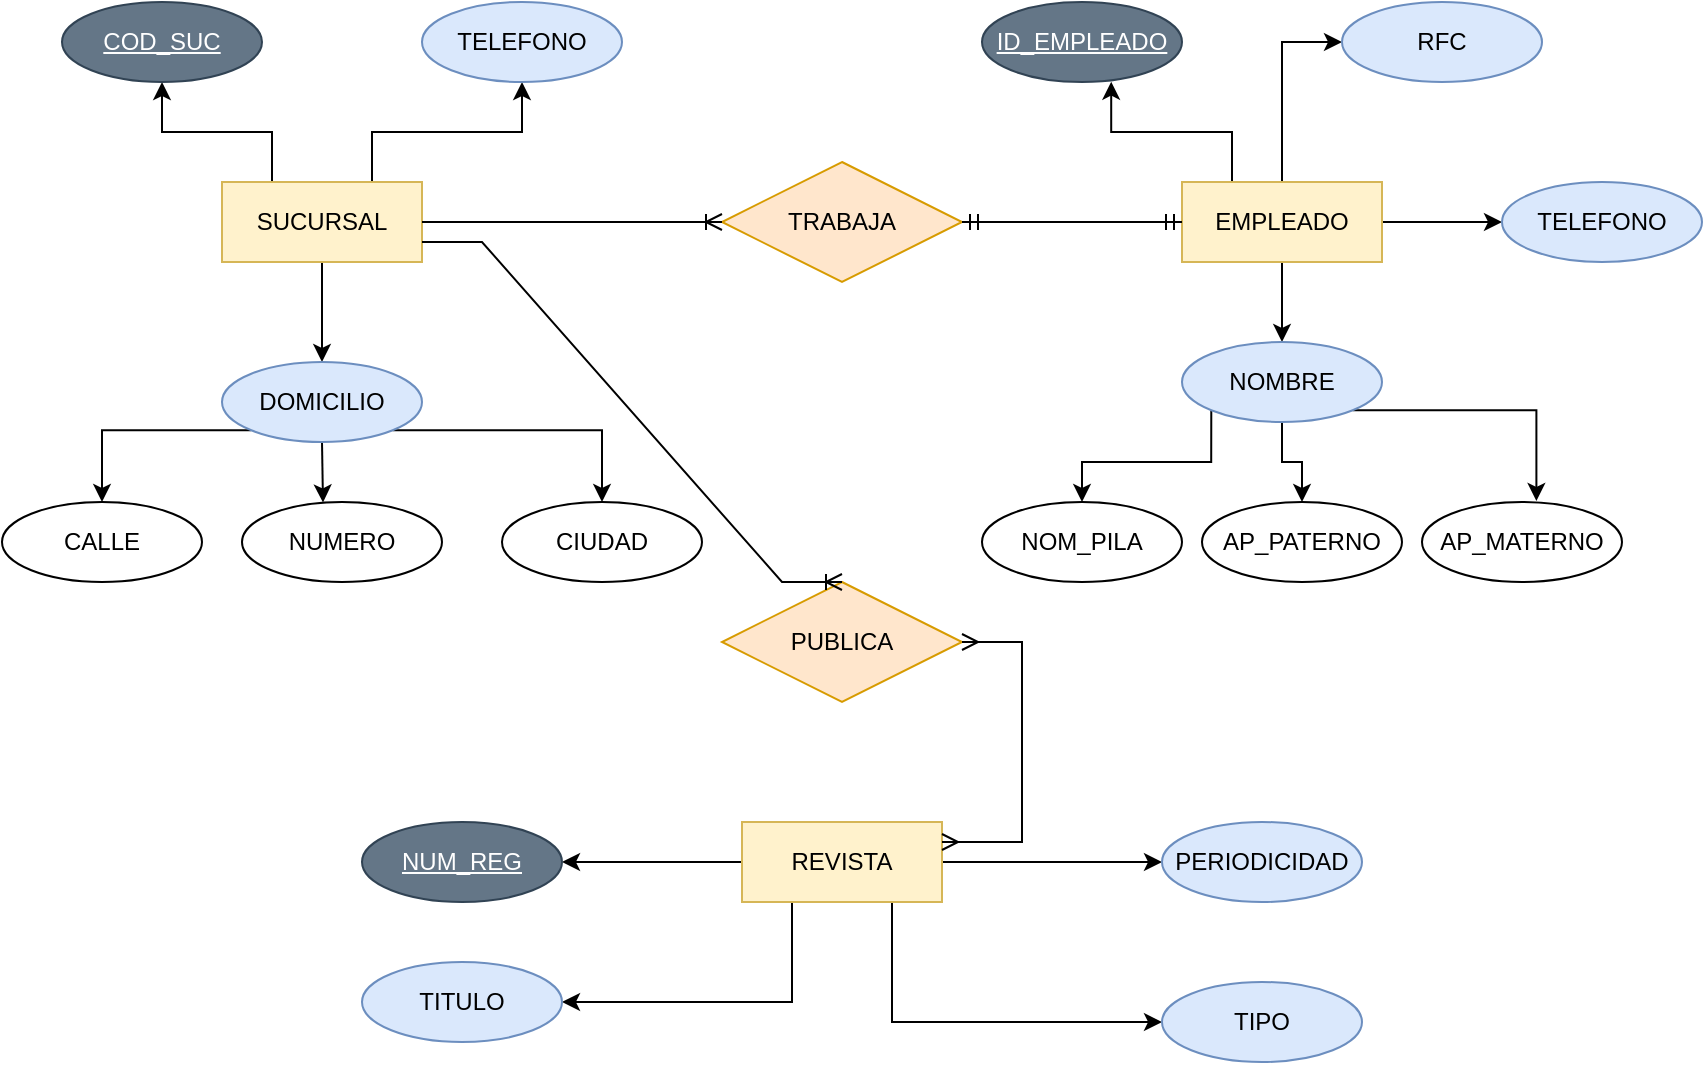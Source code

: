 <mxfile version="20.5.3" type="github">
  <diagram id="IcM1o4SqzcIltdS7G6mZ" name="Página-1">
    <mxGraphModel dx="924" dy="543" grid="1" gridSize="10" guides="1" tooltips="1" connect="1" arrows="1" fold="1" page="1" pageScale="1" pageWidth="827" pageHeight="1169" math="0" shadow="0">
      <root>
        <mxCell id="0" />
        <mxCell id="1" parent="0" />
        <mxCell id="lECHeXkg4zSk70x9dJNj-9" style="edgeStyle=orthogonalEdgeStyle;rounded=0;orthogonalLoop=1;jettySize=auto;html=1;exitX=0.25;exitY=0;exitDx=0;exitDy=0;entryX=0.5;entryY=1;entryDx=0;entryDy=0;" edge="1" parent="1" source="lECHeXkg4zSk70x9dJNj-1" target="lECHeXkg4zSk70x9dJNj-2">
          <mxGeometry relative="1" as="geometry" />
        </mxCell>
        <mxCell id="lECHeXkg4zSk70x9dJNj-10" style="edgeStyle=orthogonalEdgeStyle;rounded=0;orthogonalLoop=1;jettySize=auto;html=1;exitX=0.75;exitY=0;exitDx=0;exitDy=0;entryX=0.5;entryY=1;entryDx=0;entryDy=0;" edge="1" parent="1" source="lECHeXkg4zSk70x9dJNj-1" target="lECHeXkg4zSk70x9dJNj-5">
          <mxGeometry relative="1" as="geometry" />
        </mxCell>
        <mxCell id="lECHeXkg4zSk70x9dJNj-11" style="edgeStyle=orthogonalEdgeStyle;rounded=0;orthogonalLoop=1;jettySize=auto;html=1;exitX=0.5;exitY=1;exitDx=0;exitDy=0;entryX=0.5;entryY=0;entryDx=0;entryDy=0;" edge="1" parent="1" source="lECHeXkg4zSk70x9dJNj-1" target="lECHeXkg4zSk70x9dJNj-4">
          <mxGeometry relative="1" as="geometry" />
        </mxCell>
        <mxCell id="lECHeXkg4zSk70x9dJNj-1" value="SUCURSAL" style="whiteSpace=wrap;html=1;align=center;fillColor=#fff2cc;strokeColor=#d6b656;" vertex="1" parent="1">
          <mxGeometry x="120" y="120" width="100" height="40" as="geometry" />
        </mxCell>
        <mxCell id="lECHeXkg4zSk70x9dJNj-2" value="COD_SUC" style="ellipse;whiteSpace=wrap;html=1;align=center;fontStyle=4;fillColor=#647687;fontColor=#ffffff;strokeColor=#314354;" vertex="1" parent="1">
          <mxGeometry x="40" y="30" width="100" height="40" as="geometry" />
        </mxCell>
        <mxCell id="lECHeXkg4zSk70x9dJNj-12" style="edgeStyle=orthogonalEdgeStyle;rounded=0;orthogonalLoop=1;jettySize=auto;html=1;exitX=0;exitY=1;exitDx=0;exitDy=0;entryX=0.5;entryY=0;entryDx=0;entryDy=0;" edge="1" parent="1" source="lECHeXkg4zSk70x9dJNj-4" target="lECHeXkg4zSk70x9dJNj-6">
          <mxGeometry relative="1" as="geometry" />
        </mxCell>
        <mxCell id="lECHeXkg4zSk70x9dJNj-13" style="edgeStyle=orthogonalEdgeStyle;rounded=0;orthogonalLoop=1;jettySize=auto;html=1;exitX=0.5;exitY=1;exitDx=0;exitDy=0;entryX=0.405;entryY=0.006;entryDx=0;entryDy=0;entryPerimeter=0;" edge="1" parent="1" source="lECHeXkg4zSk70x9dJNj-4" target="lECHeXkg4zSk70x9dJNj-7">
          <mxGeometry relative="1" as="geometry" />
        </mxCell>
        <mxCell id="lECHeXkg4zSk70x9dJNj-14" style="edgeStyle=orthogonalEdgeStyle;rounded=0;orthogonalLoop=1;jettySize=auto;html=1;exitX=1;exitY=1;exitDx=0;exitDy=0;entryX=0.5;entryY=0;entryDx=0;entryDy=0;" edge="1" parent="1" source="lECHeXkg4zSk70x9dJNj-4" target="lECHeXkg4zSk70x9dJNj-8">
          <mxGeometry relative="1" as="geometry" />
        </mxCell>
        <mxCell id="lECHeXkg4zSk70x9dJNj-4" value="DOMICILIO" style="ellipse;whiteSpace=wrap;html=1;align=center;fillColor=#dae8fc;strokeColor=#6c8ebf;" vertex="1" parent="1">
          <mxGeometry x="120" y="210" width="100" height="40" as="geometry" />
        </mxCell>
        <mxCell id="lECHeXkg4zSk70x9dJNj-5" value="TELEFONO" style="ellipse;whiteSpace=wrap;html=1;align=center;fillColor=#dae8fc;strokeColor=#6c8ebf;" vertex="1" parent="1">
          <mxGeometry x="220" y="30" width="100" height="40" as="geometry" />
        </mxCell>
        <mxCell id="lECHeXkg4zSk70x9dJNj-6" value="CALLE" style="ellipse;whiteSpace=wrap;html=1;align=center;" vertex="1" parent="1">
          <mxGeometry x="10" y="280" width="100" height="40" as="geometry" />
        </mxCell>
        <mxCell id="lECHeXkg4zSk70x9dJNj-7" value="NUMERO" style="ellipse;whiteSpace=wrap;html=1;align=center;" vertex="1" parent="1">
          <mxGeometry x="130" y="280" width="100" height="40" as="geometry" />
        </mxCell>
        <mxCell id="lECHeXkg4zSk70x9dJNj-8" value="CIUDAD" style="ellipse;whiteSpace=wrap;html=1;align=center;" vertex="1" parent="1">
          <mxGeometry x="260" y="280" width="100" height="40" as="geometry" />
        </mxCell>
        <mxCell id="lECHeXkg4zSk70x9dJNj-25" style="edgeStyle=orthogonalEdgeStyle;rounded=0;orthogonalLoop=1;jettySize=auto;html=1;exitX=0.25;exitY=0;exitDx=0;exitDy=0;entryX=0.646;entryY=0.996;entryDx=0;entryDy=0;entryPerimeter=0;" edge="1" parent="1" source="lECHeXkg4zSk70x9dJNj-15" target="lECHeXkg4zSk70x9dJNj-17">
          <mxGeometry relative="1" as="geometry" />
        </mxCell>
        <mxCell id="lECHeXkg4zSk70x9dJNj-26" style="edgeStyle=orthogonalEdgeStyle;rounded=0;orthogonalLoop=1;jettySize=auto;html=1;exitX=0.5;exitY=0;exitDx=0;exitDy=0;entryX=0;entryY=0.5;entryDx=0;entryDy=0;" edge="1" parent="1" source="lECHeXkg4zSk70x9dJNj-15" target="lECHeXkg4zSk70x9dJNj-20">
          <mxGeometry relative="1" as="geometry" />
        </mxCell>
        <mxCell id="lECHeXkg4zSk70x9dJNj-27" style="edgeStyle=orthogonalEdgeStyle;rounded=0;orthogonalLoop=1;jettySize=auto;html=1;exitX=1;exitY=0.5;exitDx=0;exitDy=0;entryX=0;entryY=0.5;entryDx=0;entryDy=0;" edge="1" parent="1" source="lECHeXkg4zSk70x9dJNj-15" target="lECHeXkg4zSk70x9dJNj-21">
          <mxGeometry relative="1" as="geometry" />
        </mxCell>
        <mxCell id="lECHeXkg4zSk70x9dJNj-28" style="edgeStyle=orthogonalEdgeStyle;rounded=0;orthogonalLoop=1;jettySize=auto;html=1;exitX=0.5;exitY=1;exitDx=0;exitDy=0;entryX=0.5;entryY=0;entryDx=0;entryDy=0;" edge="1" parent="1" source="lECHeXkg4zSk70x9dJNj-15" target="lECHeXkg4zSk70x9dJNj-19">
          <mxGeometry relative="1" as="geometry" />
        </mxCell>
        <mxCell id="lECHeXkg4zSk70x9dJNj-15" value="EMPLEADO" style="whiteSpace=wrap;html=1;align=center;fillColor=#fff2cc;strokeColor=#d6b656;" vertex="1" parent="1">
          <mxGeometry x="600" y="120" width="100" height="40" as="geometry" />
        </mxCell>
        <mxCell id="lECHeXkg4zSk70x9dJNj-16" value="TRABAJA" style="shape=rhombus;perimeter=rhombusPerimeter;whiteSpace=wrap;html=1;align=center;fillColor=#ffe6cc;strokeColor=#d79b00;" vertex="1" parent="1">
          <mxGeometry x="370" y="110" width="120" height="60" as="geometry" />
        </mxCell>
        <mxCell id="lECHeXkg4zSk70x9dJNj-17" value="ID_EMPLEADO" style="ellipse;whiteSpace=wrap;html=1;align=center;fontStyle=4;fillColor=#647687;fontColor=#ffffff;strokeColor=#314354;" vertex="1" parent="1">
          <mxGeometry x="500" y="30" width="100" height="40" as="geometry" />
        </mxCell>
        <mxCell id="lECHeXkg4zSk70x9dJNj-29" style="edgeStyle=orthogonalEdgeStyle;rounded=0;orthogonalLoop=1;jettySize=auto;html=1;exitX=0;exitY=1;exitDx=0;exitDy=0;entryX=0.5;entryY=0;entryDx=0;entryDy=0;" edge="1" parent="1" source="lECHeXkg4zSk70x9dJNj-19" target="lECHeXkg4zSk70x9dJNj-24">
          <mxGeometry relative="1" as="geometry" />
        </mxCell>
        <mxCell id="lECHeXkg4zSk70x9dJNj-30" style="edgeStyle=orthogonalEdgeStyle;rounded=0;orthogonalLoop=1;jettySize=auto;html=1;exitX=0.5;exitY=1;exitDx=0;exitDy=0;entryX=0.5;entryY=0;entryDx=0;entryDy=0;" edge="1" parent="1" source="lECHeXkg4zSk70x9dJNj-19" target="lECHeXkg4zSk70x9dJNj-23">
          <mxGeometry relative="1" as="geometry" />
        </mxCell>
        <mxCell id="lECHeXkg4zSk70x9dJNj-31" style="edgeStyle=orthogonalEdgeStyle;rounded=0;orthogonalLoop=1;jettySize=auto;html=1;exitX=1;exitY=1;exitDx=0;exitDy=0;entryX=0.572;entryY=-0.013;entryDx=0;entryDy=0;entryPerimeter=0;" edge="1" parent="1" source="lECHeXkg4zSk70x9dJNj-19" target="lECHeXkg4zSk70x9dJNj-22">
          <mxGeometry relative="1" as="geometry" />
        </mxCell>
        <mxCell id="lECHeXkg4zSk70x9dJNj-19" value="NOMBRE" style="ellipse;whiteSpace=wrap;html=1;align=center;fillColor=#dae8fc;strokeColor=#6c8ebf;" vertex="1" parent="1">
          <mxGeometry x="600" y="200" width="100" height="40" as="geometry" />
        </mxCell>
        <mxCell id="lECHeXkg4zSk70x9dJNj-20" value="RFC" style="ellipse;whiteSpace=wrap;html=1;align=center;fillColor=#dae8fc;strokeColor=#6c8ebf;" vertex="1" parent="1">
          <mxGeometry x="680" y="30" width="100" height="40" as="geometry" />
        </mxCell>
        <mxCell id="lECHeXkg4zSk70x9dJNj-21" value="TELEFONO" style="ellipse;whiteSpace=wrap;html=1;align=center;fillColor=#dae8fc;strokeColor=#6c8ebf;" vertex="1" parent="1">
          <mxGeometry x="760" y="120" width="100" height="40" as="geometry" />
        </mxCell>
        <mxCell id="lECHeXkg4zSk70x9dJNj-22" value="AP_MATERNO" style="ellipse;whiteSpace=wrap;html=1;align=center;" vertex="1" parent="1">
          <mxGeometry x="720" y="280" width="100" height="40" as="geometry" />
        </mxCell>
        <mxCell id="lECHeXkg4zSk70x9dJNj-23" value="AP_PATERNO" style="ellipse;whiteSpace=wrap;html=1;align=center;" vertex="1" parent="1">
          <mxGeometry x="610" y="280" width="100" height="40" as="geometry" />
        </mxCell>
        <mxCell id="lECHeXkg4zSk70x9dJNj-24" value="NOM_PILA" style="ellipse;whiteSpace=wrap;html=1;align=center;" vertex="1" parent="1">
          <mxGeometry x="500" y="280" width="100" height="40" as="geometry" />
        </mxCell>
        <mxCell id="lECHeXkg4zSk70x9dJNj-32" value="" style="edgeStyle=entityRelationEdgeStyle;fontSize=12;html=1;endArrow=ERoneToMany;rounded=0;exitX=1;exitY=0.5;exitDx=0;exitDy=0;entryX=0;entryY=0.5;entryDx=0;entryDy=0;" edge="1" parent="1" source="lECHeXkg4zSk70x9dJNj-1" target="lECHeXkg4zSk70x9dJNj-16">
          <mxGeometry width="100" height="100" relative="1" as="geometry">
            <mxPoint x="360" y="330" as="sourcePoint" />
            <mxPoint x="460" y="230" as="targetPoint" />
          </mxGeometry>
        </mxCell>
        <mxCell id="lECHeXkg4zSk70x9dJNj-33" value="" style="edgeStyle=entityRelationEdgeStyle;fontSize=12;html=1;endArrow=ERmandOne;startArrow=ERmandOne;rounded=0;entryX=0;entryY=0.5;entryDx=0;entryDy=0;exitX=1;exitY=0.5;exitDx=0;exitDy=0;" edge="1" parent="1" source="lECHeXkg4zSk70x9dJNj-16" target="lECHeXkg4zSk70x9dJNj-15">
          <mxGeometry width="100" height="100" relative="1" as="geometry">
            <mxPoint x="360" y="330" as="sourcePoint" />
            <mxPoint x="460" y="230" as="targetPoint" />
          </mxGeometry>
        </mxCell>
        <mxCell id="lECHeXkg4zSk70x9dJNj-39" style="edgeStyle=orthogonalEdgeStyle;rounded=0;orthogonalLoop=1;jettySize=auto;html=1;exitX=0;exitY=0.5;exitDx=0;exitDy=0;entryX=1;entryY=0.5;entryDx=0;entryDy=0;" edge="1" parent="1" source="lECHeXkg4zSk70x9dJNj-34" target="lECHeXkg4zSk70x9dJNj-35">
          <mxGeometry relative="1" as="geometry" />
        </mxCell>
        <mxCell id="lECHeXkg4zSk70x9dJNj-40" style="edgeStyle=orthogonalEdgeStyle;rounded=0;orthogonalLoop=1;jettySize=auto;html=1;exitX=0.25;exitY=1;exitDx=0;exitDy=0;entryX=1;entryY=0.5;entryDx=0;entryDy=0;" edge="1" parent="1" source="lECHeXkg4zSk70x9dJNj-34" target="lECHeXkg4zSk70x9dJNj-36">
          <mxGeometry relative="1" as="geometry" />
        </mxCell>
        <mxCell id="lECHeXkg4zSk70x9dJNj-41" style="edgeStyle=orthogonalEdgeStyle;rounded=0;orthogonalLoop=1;jettySize=auto;html=1;exitX=1;exitY=0.5;exitDx=0;exitDy=0;entryX=0;entryY=0.5;entryDx=0;entryDy=0;" edge="1" parent="1" source="lECHeXkg4zSk70x9dJNj-34" target="lECHeXkg4zSk70x9dJNj-37">
          <mxGeometry relative="1" as="geometry" />
        </mxCell>
        <mxCell id="lECHeXkg4zSk70x9dJNj-42" style="edgeStyle=orthogonalEdgeStyle;rounded=0;orthogonalLoop=1;jettySize=auto;html=1;exitX=0.75;exitY=1;exitDx=0;exitDy=0;entryX=0;entryY=0.5;entryDx=0;entryDy=0;" edge="1" parent="1" source="lECHeXkg4zSk70x9dJNj-34" target="lECHeXkg4zSk70x9dJNj-38">
          <mxGeometry relative="1" as="geometry" />
        </mxCell>
        <mxCell id="lECHeXkg4zSk70x9dJNj-34" value="REVISTA" style="whiteSpace=wrap;html=1;align=center;fillColor=#fff2cc;strokeColor=#d6b656;" vertex="1" parent="1">
          <mxGeometry x="380" y="440" width="100" height="40" as="geometry" />
        </mxCell>
        <mxCell id="lECHeXkg4zSk70x9dJNj-35" value="NUM_REG" style="ellipse;whiteSpace=wrap;html=1;align=center;fontStyle=4;fillColor=#647687;fontColor=#ffffff;strokeColor=#314354;" vertex="1" parent="1">
          <mxGeometry x="190" y="440" width="100" height="40" as="geometry" />
        </mxCell>
        <mxCell id="lECHeXkg4zSk70x9dJNj-36" value="TITULO" style="ellipse;whiteSpace=wrap;html=1;align=center;fillColor=#dae8fc;strokeColor=#6c8ebf;" vertex="1" parent="1">
          <mxGeometry x="190" y="510" width="100" height="40" as="geometry" />
        </mxCell>
        <mxCell id="lECHeXkg4zSk70x9dJNj-37" value="PERIODICIDAD" style="ellipse;whiteSpace=wrap;html=1;align=center;fillColor=#dae8fc;strokeColor=#6c8ebf;" vertex="1" parent="1">
          <mxGeometry x="590" y="440" width="100" height="40" as="geometry" />
        </mxCell>
        <mxCell id="lECHeXkg4zSk70x9dJNj-38" value="TIPO" style="ellipse;whiteSpace=wrap;html=1;align=center;fillColor=#dae8fc;strokeColor=#6c8ebf;" vertex="1" parent="1">
          <mxGeometry x="590" y="520" width="100" height="40" as="geometry" />
        </mxCell>
        <mxCell id="lECHeXkg4zSk70x9dJNj-44" value="PUBLICA" style="shape=rhombus;perimeter=rhombusPerimeter;whiteSpace=wrap;html=1;align=center;fillColor=#ffe6cc;strokeColor=#d79b00;" vertex="1" parent="1">
          <mxGeometry x="370" y="320" width="120" height="60" as="geometry" />
        </mxCell>
        <mxCell id="lECHeXkg4zSk70x9dJNj-45" value="" style="edgeStyle=entityRelationEdgeStyle;fontSize=12;html=1;endArrow=ERoneToMany;rounded=0;exitX=1;exitY=0.75;exitDx=0;exitDy=0;entryX=0.5;entryY=0;entryDx=0;entryDy=0;" edge="1" parent="1" source="lECHeXkg4zSk70x9dJNj-1" target="lECHeXkg4zSk70x9dJNj-44">
          <mxGeometry width="100" height="100" relative="1" as="geometry">
            <mxPoint x="360" y="350" as="sourcePoint" />
            <mxPoint x="460" y="250" as="targetPoint" />
          </mxGeometry>
        </mxCell>
        <mxCell id="lECHeXkg4zSk70x9dJNj-46" value="" style="edgeStyle=entityRelationEdgeStyle;fontSize=12;html=1;endArrow=ERmany;startArrow=ERmany;rounded=0;entryX=1;entryY=0.25;entryDx=0;entryDy=0;" edge="1" parent="1" source="lECHeXkg4zSk70x9dJNj-44" target="lECHeXkg4zSk70x9dJNj-34">
          <mxGeometry width="100" height="100" relative="1" as="geometry">
            <mxPoint x="360" y="350" as="sourcePoint" />
            <mxPoint x="460" y="250" as="targetPoint" />
          </mxGeometry>
        </mxCell>
      </root>
    </mxGraphModel>
  </diagram>
</mxfile>
